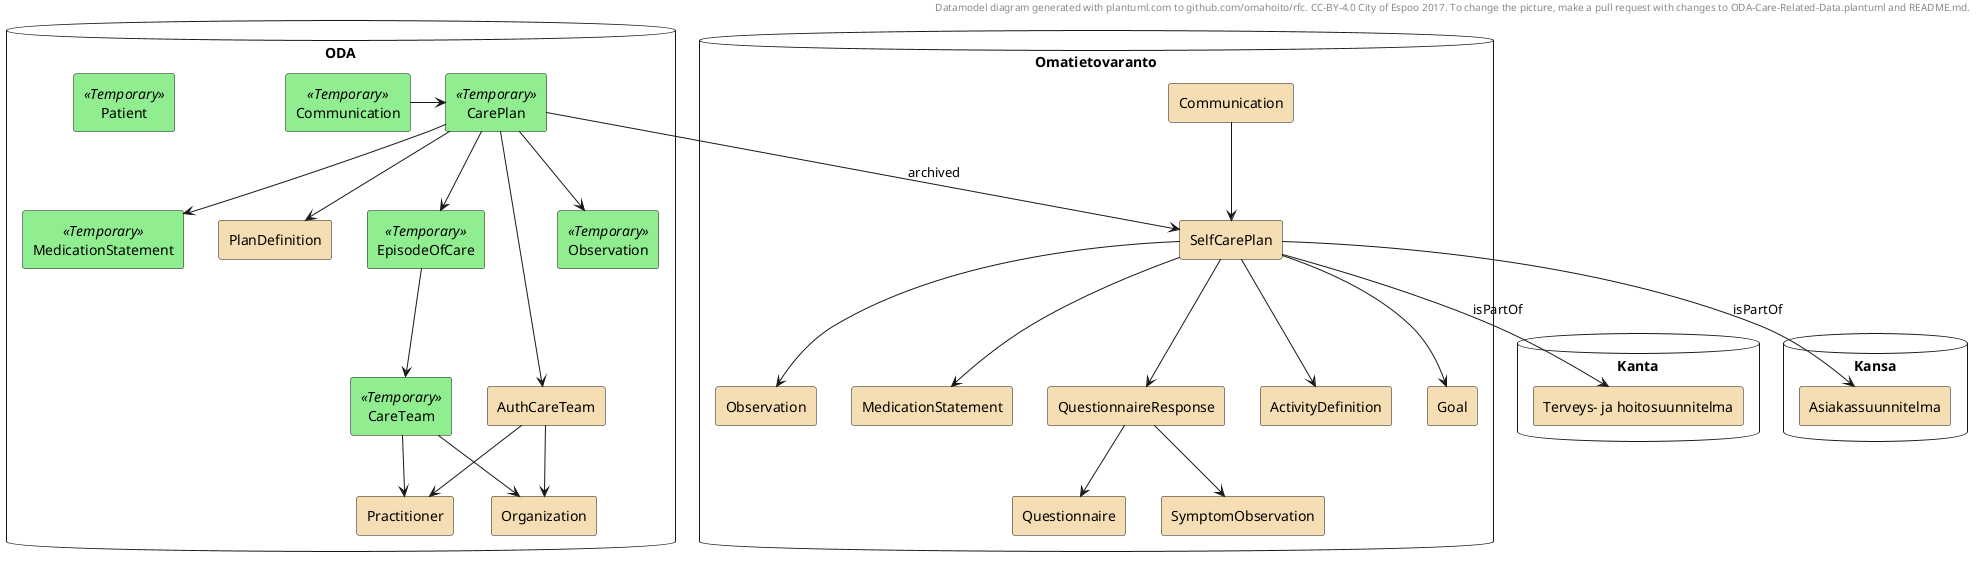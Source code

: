 @startuml

header
Datamodel diagram generated with plantuml.com to github.com/omahoito/rfc. \
CC-BY-4.0 City of Espoo 2017. \
To change the picture, make a pull request with changes to ODA-Care-Related-Data.plantuml and README.md.
endheader


skinparam rectangle {
    BackgroundColor Wheat
}

skinparam rectangle {
	BackgroundColor<<Temporary>> LightGreen
}

database ODA {

rectangle PlanDefinition as odaplandefinition
rectangle AuthCareTeam as odaauthteam
rectangle CareTeam <<Temporary>> as odacareteam
rectangle CarePlan <<Temporary>> as odacareplan
rectangle EpisodeOfCare <<Temporary>> as odaeoc
rectangle Practitioner
rectangle Observation <<Temporary>> as odaobs
rectangle MedicationStatement <<Temporary>> as odamed
rectangle Organization as odaorg
rectangle Communication <<Temporary>> as odacomment
rectangle Patient <<Temporary>> as odapatient
}

odacareplan --> odaeoc
odaeoc --> odacareteam
odacareteam --> Practitioner
odacareteam --> odaorg
odacareplan --> odaauthteam
odaauthteam --> Practitioner
odacareplan --> odaobs
odacareplan --> odamed
odacareplan --> odaplandefinition
odaauthteam --> odaorg
odacomment -right-> odacareplan

database Kanta {

'rectangle Palvelutapahtuma
rectangle "Terveys- ja hoitosuunnitelma" as ths
} 

database Kansa {
rectangle Asiakassuunnitelma
}


database Omatietovaranto {

rectangle SelfCarePlan as kelacareplan
rectangle Questionnaire as q
rectangle QuestionnaireResponse as qr
rectangle ActivityDefinition as ac
rectangle SymptomObservation as so
rectangle Goal
rectangle Observation as kelaobs
rectangle MedicationStatement as kelamed
rectangle Communication as kelacomment
}

kelacareplan --> kelaobs
kelacareplan --> kelamed
kelacareplan --> qr
kelacomment --> kelacareplan
odacareplan --> kelacareplan : archived

'kelacareplan --> Palvelutapahtuma
kelacareplan --> ac
kelacareplan --> Goal
kelacareplan --> ths : isPartOf
kelacareplan --> Asiakassuunnitelma : isPartOf
qr --> so

qr -down-> q


@enduml
